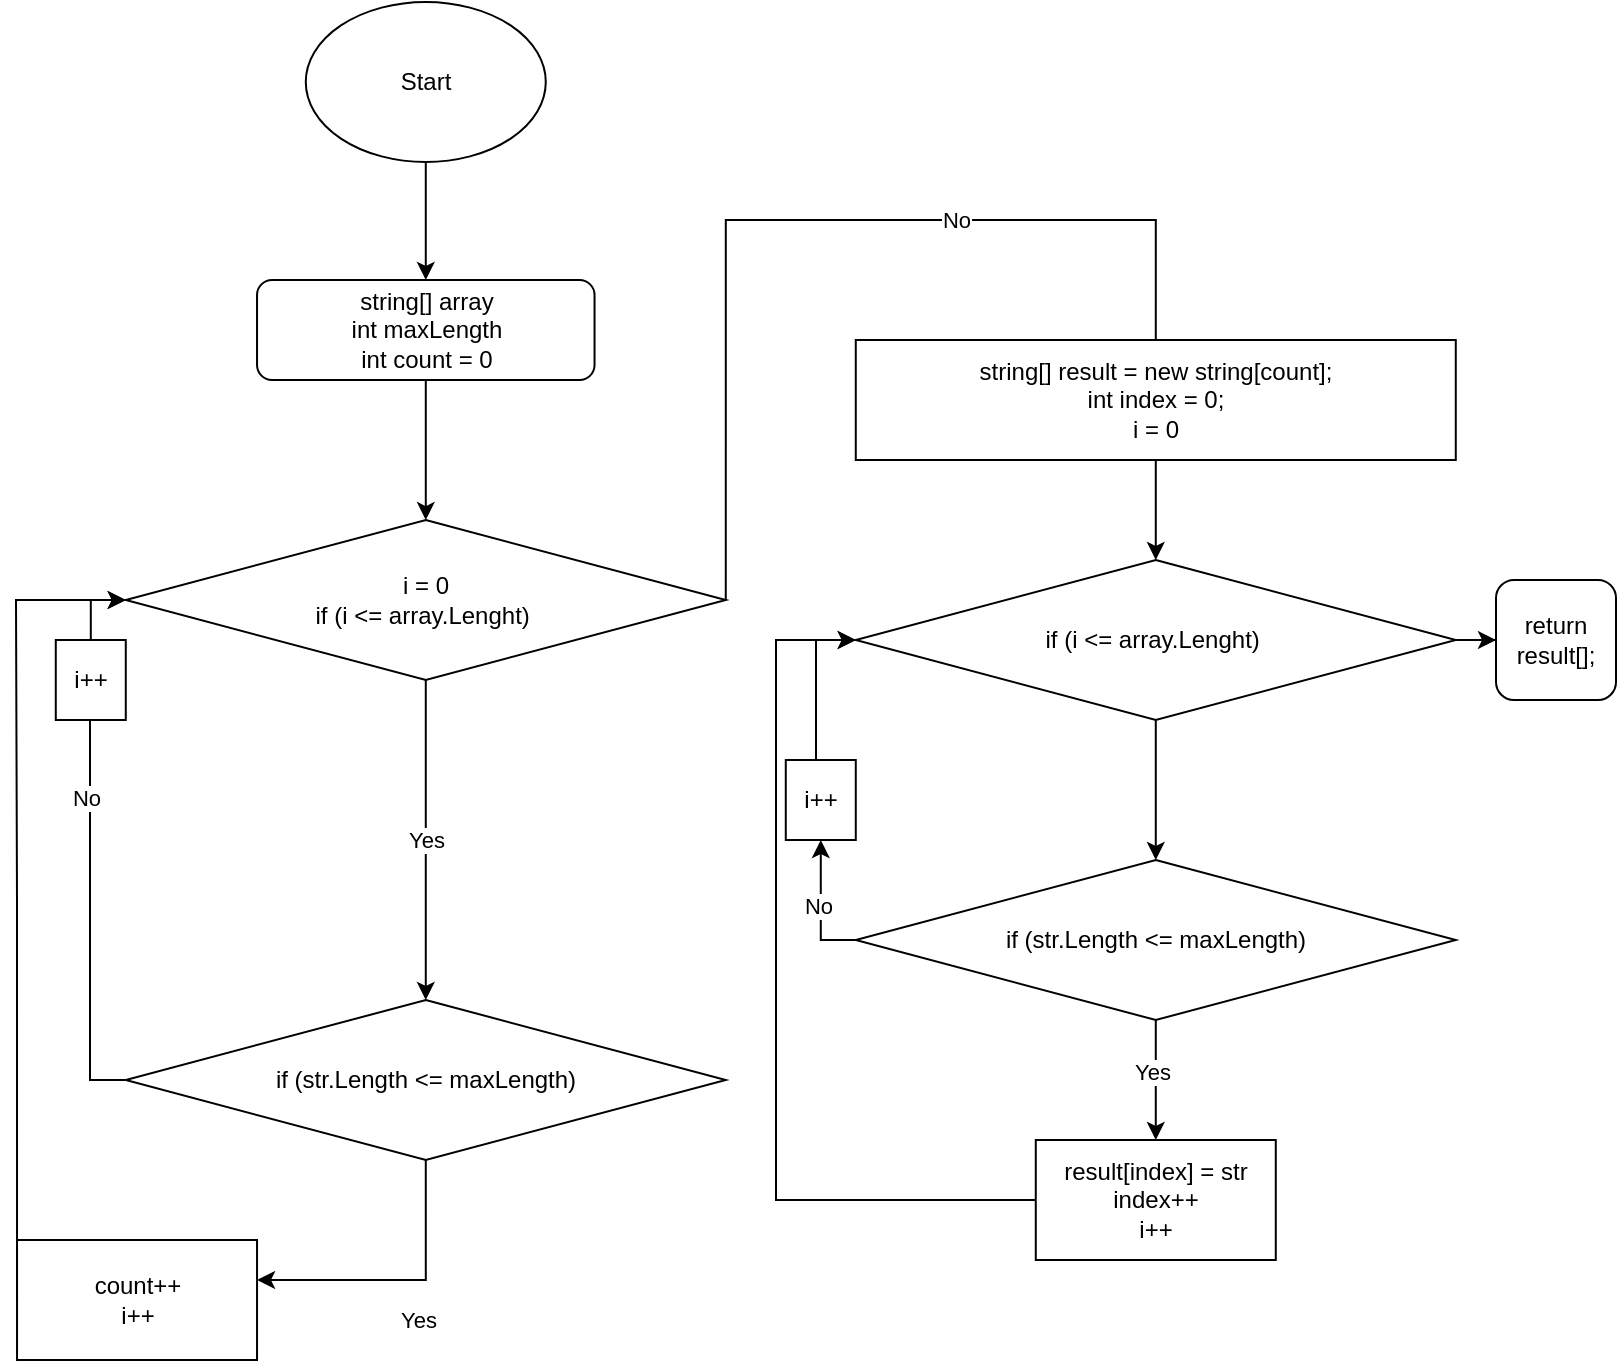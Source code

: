 <mxfile version="24.4.4" type="device">
  <diagram name="Страница — 1" id="LuKh3QWx9CXBSMX80hwb">
    <mxGraphModel dx="1654" dy="1943" grid="1" gridSize="10" guides="1" tooltips="1" connect="1" arrows="1" fold="1" page="1" pageScale="1" pageWidth="827" pageHeight="1169" math="0" shadow="0">
      <root>
        <mxCell id="0" />
        <mxCell id="1" parent="0" />
        <mxCell id="hP-zX-DP1DpRntlCJXT4-3" value="" style="edgeStyle=orthogonalEdgeStyle;rounded=0;orthogonalLoop=1;jettySize=auto;html=1;" parent="1" source="hP-zX-DP1DpRntlCJXT4-4" target="hP-zX-DP1DpRntlCJXT4-9" edge="1">
          <mxGeometry relative="1" as="geometry" />
        </mxCell>
        <mxCell id="hP-zX-DP1DpRntlCJXT4-4" value="string[] array&lt;br&gt;int maxLength&lt;br&gt;int count = 0" style="rounded=1;whiteSpace=wrap;html=1;fontSize=12;glass=0;strokeWidth=1;shadow=0;" parent="1" vertex="1">
          <mxGeometry x="140.52" y="-960" width="168.75" height="50" as="geometry" />
        </mxCell>
        <mxCell id="hP-zX-DP1DpRntlCJXT4-5" value="" style="edgeStyle=orthogonalEdgeStyle;rounded=0;orthogonalLoop=1;jettySize=auto;html=1;" parent="1" source="hP-zX-DP1DpRntlCJXT4-6" target="hP-zX-DP1DpRntlCJXT4-4" edge="1">
          <mxGeometry relative="1" as="geometry" />
        </mxCell>
        <mxCell id="hP-zX-DP1DpRntlCJXT4-6" value="Start" style="ellipse;whiteSpace=wrap;html=1;" parent="1" vertex="1">
          <mxGeometry x="164.89" y="-1099" width="120" height="80" as="geometry" />
        </mxCell>
        <mxCell id="hP-zX-DP1DpRntlCJXT4-7" value="" style="edgeStyle=orthogonalEdgeStyle;rounded=0;orthogonalLoop=1;jettySize=auto;html=1;exitX=1;exitY=0.5;exitDx=0;exitDy=0;entryX=0.5;entryY=1;entryDx=0;entryDy=0;" parent="1" source="hP-zX-DP1DpRntlCJXT4-9" target="hP-zX-DP1DpRntlCJXT4-22" edge="1">
          <mxGeometry relative="1" as="geometry">
            <mxPoint x="170" y="-860" as="sourcePoint" />
            <Array as="points">
              <mxPoint x="375" y="-990" />
              <mxPoint x="590" y="-990" />
            </Array>
          </mxGeometry>
        </mxCell>
        <mxCell id="hP-zX-DP1DpRntlCJXT4-8" value="No" style="edgeLabel;html=1;align=center;verticalAlign=middle;resizable=0;points=[];" parent="hP-zX-DP1DpRntlCJXT4-7" vertex="1" connectable="0">
          <mxGeometry x="-0.123" relative="1" as="geometry">
            <mxPoint x="75" as="offset" />
          </mxGeometry>
        </mxCell>
        <mxCell id="hP-zX-DP1DpRntlCJXT4-9" value="&lt;div&gt;i = 0&lt;/div&gt;&lt;div&gt;if (i &amp;lt;= array.Lenght)&amp;nbsp;&lt;/div&gt;" style="rhombus;whiteSpace=wrap;html=1;" parent="1" vertex="1">
          <mxGeometry x="74.89" y="-840" width="300" height="80" as="geometry" />
        </mxCell>
        <mxCell id="hP-zX-DP1DpRntlCJXT4-10" value="" style="edgeStyle=orthogonalEdgeStyle;rounded=0;orthogonalLoop=1;jettySize=auto;html=1;exitX=0.5;exitY=1;exitDx=0;exitDy=0;" parent="1" source="hP-zX-DP1DpRntlCJXT4-14" target="hP-zX-DP1DpRntlCJXT4-18" edge="1">
          <mxGeometry relative="1" as="geometry">
            <Array as="points">
              <mxPoint x="225" y="-460" />
            </Array>
          </mxGeometry>
        </mxCell>
        <mxCell id="hP-zX-DP1DpRntlCJXT4-11" value="Yes" style="edgeLabel;html=1;align=center;verticalAlign=middle;resizable=0;points=[];" parent="hP-zX-DP1DpRntlCJXT4-10" vertex="1" connectable="0">
          <mxGeometry x="-0.114" relative="1" as="geometry">
            <mxPoint y="20" as="offset" />
          </mxGeometry>
        </mxCell>
        <mxCell id="hP-zX-DP1DpRntlCJXT4-36" style="edgeStyle=orthogonalEdgeStyle;rounded=0;orthogonalLoop=1;jettySize=auto;html=1;entryX=0.5;entryY=1;entryDx=0;entryDy=0;exitX=0;exitY=0.5;exitDx=0;exitDy=0;" parent="1" source="hP-zX-DP1DpRntlCJXT4-14" target="hP-zX-DP1DpRntlCJXT4-20" edge="1">
          <mxGeometry relative="1" as="geometry">
            <Array as="points">
              <mxPoint x="57" y="-560" />
              <mxPoint x="57" y="-780" />
            </Array>
          </mxGeometry>
        </mxCell>
        <mxCell id="hP-zX-DP1DpRntlCJXT4-37" value="No" style="edgeLabel;html=1;align=center;verticalAlign=middle;resizable=0;points=[];" parent="hP-zX-DP1DpRntlCJXT4-36" vertex="1" connectable="0">
          <mxGeometry x="0.147" y="2" relative="1" as="geometry">
            <mxPoint as="offset" />
          </mxGeometry>
        </mxCell>
        <mxCell id="hP-zX-DP1DpRntlCJXT4-14" value="if (str.Length &amp;lt;= maxLength)" style="rhombus;whiteSpace=wrap;html=1;" parent="1" vertex="1">
          <mxGeometry x="74.89" y="-600" width="300" height="80" as="geometry" />
        </mxCell>
        <mxCell id="hP-zX-DP1DpRntlCJXT4-15" value="" style="endArrow=classic;html=1;rounded=0;exitX=0.5;exitY=1;exitDx=0;exitDy=0;entryX=0.5;entryY=0;entryDx=0;entryDy=0;" parent="1" source="hP-zX-DP1DpRntlCJXT4-9" target="hP-zX-DP1DpRntlCJXT4-14" edge="1">
          <mxGeometry relative="1" as="geometry">
            <mxPoint x="290.39" y="-770" as="sourcePoint" />
            <mxPoint x="390.39" y="-770" as="targetPoint" />
          </mxGeometry>
        </mxCell>
        <mxCell id="hP-zX-DP1DpRntlCJXT4-16" value="Yes" style="edgeLabel;resizable=0;html=1;align=center;verticalAlign=middle;" parent="hP-zX-DP1DpRntlCJXT4-15" connectable="0" vertex="1">
          <mxGeometry relative="1" as="geometry" />
        </mxCell>
        <mxCell id="hP-zX-DP1DpRntlCJXT4-17" style="edgeStyle=orthogonalEdgeStyle;rounded=0;orthogonalLoop=1;jettySize=auto;html=1;entryX=0;entryY=0.5;entryDx=0;entryDy=0;exitX=0;exitY=0.5;exitDx=0;exitDy=0;" parent="1" source="hP-zX-DP1DpRntlCJXT4-18" target="hP-zX-DP1DpRntlCJXT4-9" edge="1">
          <mxGeometry relative="1" as="geometry">
            <mxPoint x="149.89" y="-599.454" as="sourcePoint" />
            <Array as="points">
              <mxPoint x="20" y="-650" />
              <mxPoint x="20" y="-880" />
            </Array>
          </mxGeometry>
        </mxCell>
        <mxCell id="hP-zX-DP1DpRntlCJXT4-18" value="count++&lt;br&gt;i++" style="whiteSpace=wrap;html=1;" parent="1" vertex="1">
          <mxGeometry x="20.52" y="-480" width="120" height="60" as="geometry" />
        </mxCell>
        <mxCell id="a7CUTJYNGsL5CmLgCOvP-2" value="" style="edgeStyle=orthogonalEdgeStyle;rounded=0;orthogonalLoop=1;jettySize=auto;html=1;entryX=0;entryY=0.5;entryDx=0;entryDy=0;" edge="1" parent="1" source="hP-zX-DP1DpRntlCJXT4-20" target="hP-zX-DP1DpRntlCJXT4-9">
          <mxGeometry relative="1" as="geometry" />
        </mxCell>
        <mxCell id="hP-zX-DP1DpRntlCJXT4-20" value="i++" style="whiteSpace=wrap;html=1;" parent="1" vertex="1">
          <mxGeometry x="39.89" y="-780" width="35" height="40" as="geometry" />
        </mxCell>
        <mxCell id="hP-zX-DP1DpRntlCJXT4-21" value="" style="edgeStyle=orthogonalEdgeStyle;rounded=0;orthogonalLoop=1;jettySize=auto;html=1;" parent="1" source="hP-zX-DP1DpRntlCJXT4-22" target="hP-zX-DP1DpRntlCJXT4-25" edge="1">
          <mxGeometry relative="1" as="geometry" />
        </mxCell>
        <mxCell id="hP-zX-DP1DpRntlCJXT4-22" value="&lt;div&gt;string[] result = new string[count];&lt;/div&gt;&lt;div&gt;int index = 0;&lt;/div&gt;&lt;div&gt;i = 0&lt;br&gt;&lt;/div&gt;" style="whiteSpace=wrap;html=1;" parent="1" vertex="1">
          <mxGeometry x="439.89" y="-930" width="300" height="60" as="geometry" />
        </mxCell>
        <mxCell id="hP-zX-DP1DpRntlCJXT4-23" value="" style="edgeStyle=orthogonalEdgeStyle;rounded=0;orthogonalLoop=1;jettySize=auto;html=1;" parent="1" source="hP-zX-DP1DpRntlCJXT4-25" target="hP-zX-DP1DpRntlCJXT4-32" edge="1">
          <mxGeometry relative="1" as="geometry" />
        </mxCell>
        <mxCell id="hP-zX-DP1DpRntlCJXT4-24" style="edgeStyle=orthogonalEdgeStyle;rounded=0;orthogonalLoop=1;jettySize=auto;html=1;entryX=0;entryY=0.5;entryDx=0;entryDy=0;" parent="1" source="hP-zX-DP1DpRntlCJXT4-25" target="hP-zX-DP1DpRntlCJXT4-35" edge="1">
          <mxGeometry relative="1" as="geometry" />
        </mxCell>
        <mxCell id="hP-zX-DP1DpRntlCJXT4-25" value="&lt;div&gt;&lt;span style=&quot;background-color: initial;&quot;&gt;if (i &amp;lt;= array.Lenght)&amp;nbsp;&lt;/span&gt;&lt;br&gt;&lt;/div&gt;" style="rhombus;whiteSpace=wrap;html=1;" parent="1" vertex="1">
          <mxGeometry x="439.89" y="-820" width="300" height="80" as="geometry" />
        </mxCell>
        <mxCell id="hP-zX-DP1DpRntlCJXT4-26" style="edgeStyle=orthogonalEdgeStyle;rounded=0;orthogonalLoop=1;jettySize=auto;html=1;entryX=0;entryY=0.5;entryDx=0;entryDy=0;" parent="1" source="hP-zX-DP1DpRntlCJXT4-27" target="hP-zX-DP1DpRntlCJXT4-25" edge="1">
          <mxGeometry relative="1" as="geometry">
            <Array as="points">
              <mxPoint x="400" y="-500" />
              <mxPoint x="400" y="-780" />
            </Array>
          </mxGeometry>
        </mxCell>
        <mxCell id="hP-zX-DP1DpRntlCJXT4-27" value="&lt;div&gt;result[index] = str&lt;/div&gt;&lt;div&gt;&lt;span style=&quot;background-color: initial;&quot;&gt;index++&lt;/span&gt;&lt;/div&gt;&lt;div&gt;&lt;span style=&quot;background-color: initial;&quot;&gt;i++&lt;/span&gt;&lt;/div&gt;" style="whiteSpace=wrap;html=1;" parent="1" vertex="1">
          <mxGeometry x="529.89" y="-530" width="120" height="60" as="geometry" />
        </mxCell>
        <mxCell id="hP-zX-DP1DpRntlCJXT4-28" value="" style="edgeStyle=orthogonalEdgeStyle;rounded=0;orthogonalLoop=1;jettySize=auto;html=1;" parent="1" source="hP-zX-DP1DpRntlCJXT4-32" target="hP-zX-DP1DpRntlCJXT4-27" edge="1">
          <mxGeometry relative="1" as="geometry" />
        </mxCell>
        <mxCell id="hP-zX-DP1DpRntlCJXT4-29" value="Yes" style="edgeLabel;html=1;align=center;verticalAlign=middle;resizable=0;points=[];" parent="hP-zX-DP1DpRntlCJXT4-28" vertex="1" connectable="0">
          <mxGeometry x="-0.148" y="-2" relative="1" as="geometry">
            <mxPoint as="offset" />
          </mxGeometry>
        </mxCell>
        <mxCell id="hP-zX-DP1DpRntlCJXT4-38" style="edgeStyle=orthogonalEdgeStyle;rounded=0;orthogonalLoop=1;jettySize=auto;html=1;entryX=0.5;entryY=1;entryDx=0;entryDy=0;" parent="1" source="hP-zX-DP1DpRntlCJXT4-32" target="hP-zX-DP1DpRntlCJXT4-34" edge="1">
          <mxGeometry relative="1" as="geometry">
            <Array as="points">
              <mxPoint x="422" y="-630" />
            </Array>
          </mxGeometry>
        </mxCell>
        <mxCell id="hP-zX-DP1DpRntlCJXT4-39" value="No" style="edgeLabel;html=1;align=center;verticalAlign=middle;resizable=0;points=[];" parent="hP-zX-DP1DpRntlCJXT4-38" vertex="1" connectable="0">
          <mxGeometry x="0.058" y="2" relative="1" as="geometry">
            <mxPoint y="1" as="offset" />
          </mxGeometry>
        </mxCell>
        <mxCell id="hP-zX-DP1DpRntlCJXT4-32" value="&lt;div&gt;if (str.Length &amp;lt;= maxLength)&lt;br&gt;&lt;/div&gt;" style="rhombus;whiteSpace=wrap;html=1;" parent="1" vertex="1">
          <mxGeometry x="439.89" y="-670" width="300" height="80" as="geometry" />
        </mxCell>
        <mxCell id="hP-zX-DP1DpRntlCJXT4-33" style="edgeStyle=orthogonalEdgeStyle;rounded=0;orthogonalLoop=1;jettySize=auto;html=1;entryX=0;entryY=0.5;entryDx=0;entryDy=0;" parent="1" source="hP-zX-DP1DpRntlCJXT4-34" target="hP-zX-DP1DpRntlCJXT4-25" edge="1">
          <mxGeometry relative="1" as="geometry">
            <Array as="points">
              <mxPoint x="420" y="-780" />
            </Array>
          </mxGeometry>
        </mxCell>
        <mxCell id="hP-zX-DP1DpRntlCJXT4-34" value="i++" style="whiteSpace=wrap;html=1;" parent="1" vertex="1">
          <mxGeometry x="404.89" y="-720" width="35" height="40" as="geometry" />
        </mxCell>
        <mxCell id="hP-zX-DP1DpRntlCJXT4-35" value="return result[];" style="rounded=1;whiteSpace=wrap;html=1;" parent="1" vertex="1">
          <mxGeometry x="760" y="-810" width="60" height="60" as="geometry" />
        </mxCell>
      </root>
    </mxGraphModel>
  </diagram>
</mxfile>
